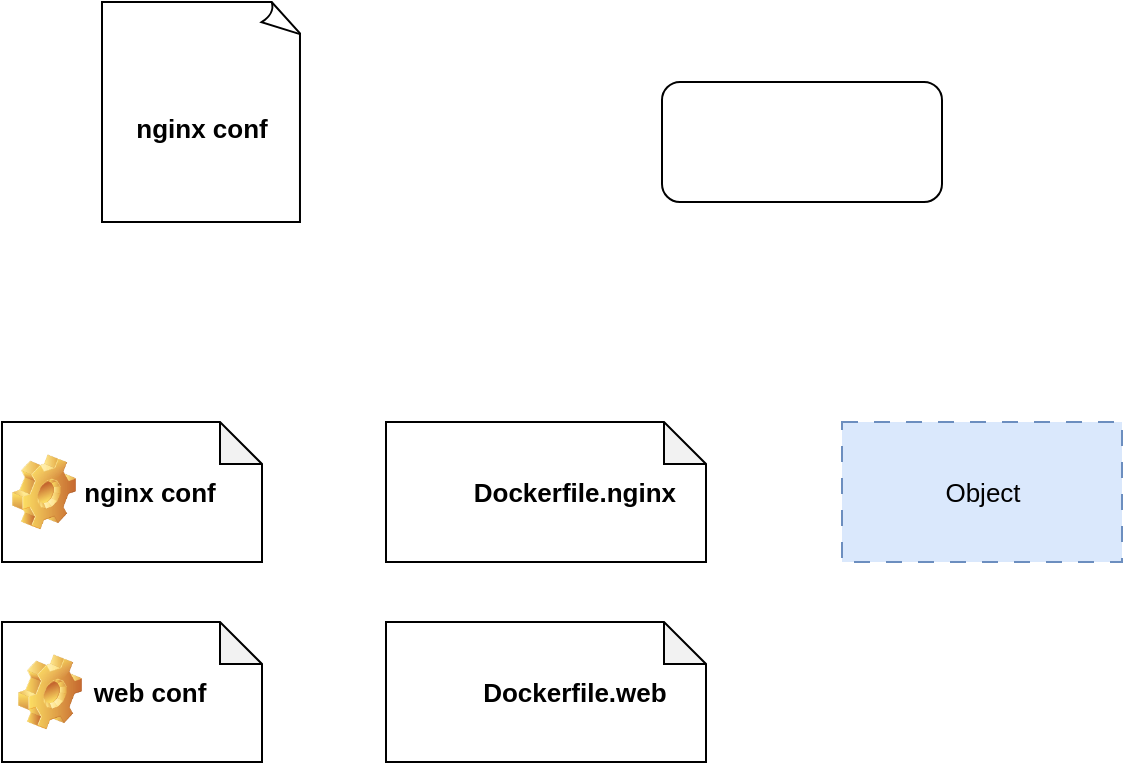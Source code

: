 <mxfile version="20.8.19" type="github">
  <diagram name="Page-1" id="WmZ7SuF_WmqMI9D_oavd">
    <mxGraphModel dx="840" dy="470" grid="1" gridSize="10" guides="1" tooltips="1" connect="1" arrows="1" fold="1" page="1" pageScale="1" pageWidth="850" pageHeight="1100" math="0" shadow="0">
      <root>
        <mxCell id="0" />
        <mxCell id="1" parent="0" />
        <mxCell id="MsBItRkalFy82XBEUcur-1" value="" style="rounded=1;whiteSpace=wrap;html=1;" vertex="1" parent="1">
          <mxGeometry x="330" y="80" width="140" height="60" as="geometry" />
        </mxCell>
        <mxCell id="MsBItRkalFy82XBEUcur-6" value="&lt;b&gt;&lt;br&gt;nginx conf&lt;/b&gt;" style="whiteSpace=wrap;html=1;shape=mxgraph.basic.document;fontSize=13;" vertex="1" parent="1">
          <mxGeometry x="50" y="40" width="100" height="110" as="geometry" />
        </mxCell>
        <mxCell id="MsBItRkalFy82XBEUcur-11" value="" style="group" vertex="1" connectable="0" parent="1">
          <mxGeometry y="250" width="130" height="70" as="geometry" />
        </mxCell>
        <mxCell id="MsBItRkalFy82XBEUcur-4" value="&lt;div style=&quot;&quot;&gt;&lt;b style=&quot;background-color: initial; font-size: 13px;&quot;&gt;&amp;nbsp; &amp;nbsp; &amp;nbsp;nginx conf&lt;/b&gt;&lt;/div&gt;" style="shape=note;whiteSpace=wrap;html=1;backgroundOutline=1;darkOpacity=0.05;align=center;size=21;" vertex="1" parent="MsBItRkalFy82XBEUcur-11">
          <mxGeometry width="130" height="70" as="geometry" />
        </mxCell>
        <mxCell id="MsBItRkalFy82XBEUcur-5" value="" style="shape=image;html=1;verticalLabelPosition=bottom;verticalAlign=top;imageAspect=1;aspect=fixed;image=img/clipart/Gear_128x128.png" vertex="1" parent="MsBItRkalFy82XBEUcur-11">
          <mxGeometry x="5" y="16.23" width="32" height="37.54" as="geometry" />
        </mxCell>
        <mxCell id="MsBItRkalFy82XBEUcur-12" value="" style="group" vertex="1" connectable="0" parent="1">
          <mxGeometry y="350" width="130" height="70" as="geometry" />
        </mxCell>
        <mxCell id="MsBItRkalFy82XBEUcur-9" value="&lt;div style=&quot;&quot;&gt;&lt;b style=&quot;background-color: initial; font-size: 13px;&quot;&gt;&amp;nbsp; &amp;nbsp; &amp;nbsp;web conf&lt;/b&gt;&lt;/div&gt;" style="shape=note;whiteSpace=wrap;html=1;backgroundOutline=1;darkOpacity=0.05;align=center;size=21;" vertex="1" parent="MsBItRkalFy82XBEUcur-12">
          <mxGeometry width="130" height="70" as="geometry" />
        </mxCell>
        <mxCell id="MsBItRkalFy82XBEUcur-10" value="" style="shape=image;html=1;verticalLabelPosition=bottom;verticalAlign=top;imageAspect=1;aspect=fixed;image=img/clipart/Gear_128x128.png" vertex="1" parent="MsBItRkalFy82XBEUcur-12">
          <mxGeometry x="8" y="16.23" width="32" height="37.54" as="geometry" />
        </mxCell>
        <mxCell id="MsBItRkalFy82XBEUcur-13" value="" style="group" vertex="1" connectable="0" parent="1">
          <mxGeometry x="202" y="250" width="150" height="70" as="geometry" />
        </mxCell>
        <mxCell id="MsBItRkalFy82XBEUcur-14" value="&lt;div style=&quot;&quot;&gt;&lt;b style=&quot;background-color: initial; font-size: 13px;&quot;&gt;&amp;nbsp; &amp;nbsp; &amp;nbsp; &amp;nbsp; Dockerfile.nginx&lt;/b&gt;&lt;/div&gt;" style="shape=note;whiteSpace=wrap;html=1;backgroundOutline=1;darkOpacity=0.05;align=center;size=21;" vertex="1" parent="MsBItRkalFy82XBEUcur-13">
          <mxGeometry x="-10" width="160" height="70" as="geometry" />
        </mxCell>
        <mxCell id="MsBItRkalFy82XBEUcur-21" value="" style="shape=image;html=1;verticalAlign=top;verticalLabelPosition=bottom;labelBackgroundColor=#ffffff;imageAspect=0;aspect=fixed;image=https://cdn2.iconfinder.com/data/icons/boxicons-logos/24/bxl-docker-128.png;fontSize=13;" vertex="1" parent="MsBItRkalFy82XBEUcur-13">
          <mxGeometry x="-7" y="15.0" width="40" height="40" as="geometry" />
        </mxCell>
        <mxCell id="MsBItRkalFy82XBEUcur-22" value="" style="group" vertex="1" connectable="0" parent="1">
          <mxGeometry x="202" y="350" width="150" height="70" as="geometry" />
        </mxCell>
        <mxCell id="MsBItRkalFy82XBEUcur-23" value="&lt;div style=&quot;&quot;&gt;&lt;b style=&quot;background-color: initial; font-size: 13px;&quot;&gt;&amp;nbsp; &amp;nbsp; &amp;nbsp; &amp;nbsp; Dockerfile.web&lt;/b&gt;&lt;/div&gt;" style="shape=note;whiteSpace=wrap;html=1;backgroundOutline=1;darkOpacity=0.05;align=center;size=21;" vertex="1" parent="MsBItRkalFy82XBEUcur-22">
          <mxGeometry x="-10" width="160" height="70" as="geometry" />
        </mxCell>
        <mxCell id="MsBItRkalFy82XBEUcur-24" value="" style="shape=image;html=1;verticalAlign=top;verticalLabelPosition=bottom;labelBackgroundColor=#ffffff;imageAspect=0;aspect=fixed;image=https://cdn2.iconfinder.com/data/icons/boxicons-logos/24/bxl-docker-128.png;fontSize=13;" vertex="1" parent="MsBItRkalFy82XBEUcur-22">
          <mxGeometry x="-7" y="15.0" width="40" height="40" as="geometry" />
        </mxCell>
        <mxCell id="MsBItRkalFy82XBEUcur-26" value="" style="shape=image;html=1;verticalAlign=top;verticalLabelPosition=bottom;labelBackgroundColor=#ffffff;imageAspect=0;aspect=fixed;image=https://cdn3.iconfinder.com/data/icons/user-interface-169/32/plus-128.png;fontSize=13;" vertex="1" parent="1">
          <mxGeometry x="140" y="266" width="38" height="38" as="geometry" />
        </mxCell>
        <mxCell id="MsBItRkalFy82XBEUcur-27" value="" style="shape=image;html=1;verticalAlign=top;verticalLabelPosition=bottom;labelBackgroundColor=#ffffff;imageAspect=0;aspect=fixed;image=https://cdn3.iconfinder.com/data/icons/user-interface-169/32/plus-128.png;fontSize=13;" vertex="1" parent="1">
          <mxGeometry x="140" y="366" width="38" height="38" as="geometry" />
        </mxCell>
        <mxCell id="MsBItRkalFy82XBEUcur-28" value="Object" style="html=1;fontSize=13;dashed=1;dashPattern=8 8;strokeWidth=1;perimeterSpacing=14;fillColor=#dae8fc;strokeColor=#6c8ebf;" vertex="1" parent="1">
          <mxGeometry x="420" y="250" width="140" height="70" as="geometry" />
        </mxCell>
      </root>
    </mxGraphModel>
  </diagram>
</mxfile>

